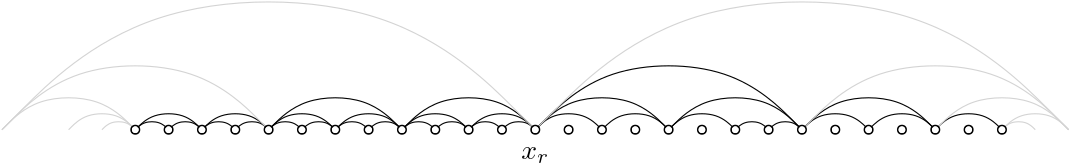 <?xml version="1.0"?>
<!DOCTYPE ipe SYSTEM "ipe.dtd">
<ipe version="70010" creator="Ipe 7.0.10">
<info created="D:20120312090323" modified="D:20120327154127"/>
<ipestyle name="basic">
<symbol name="arrow/arc(spx)">
<path stroke="sym-stroke" fill="sym-stroke" pen="sym-pen">
0 0 m
-1 0.333 l
-1 -0.333 l
h
</path>
</symbol>
<symbol name="arrow/farc(spx)">
<path stroke="sym-stroke" fill="white" pen="sym-pen">
0 0 m
-1 0.333 l
-1 -0.333 l
h
</path>
</symbol>
<symbol name="mark/circle(sx)" transformations="translations">
<path fill="sym-stroke">
0.6 0 0 0.6 0 0 e
0.4 0 0 0.4 0 0 e
</path>
</symbol>
<symbol name="mark/disk(sx)" transformations="translations">
<path fill="sym-stroke">
0.6 0 0 0.6 0 0 e
</path>
</symbol>
<symbol name="mark/fdisk(sfx)" transformations="translations">
<group>
<path fill="sym-stroke" fillrule="eofill">
0.6 0 0 0.6 0 0 e
0.4 0 0 0.4 0 0 e
</path>
<path fill="sym-fill">
0.4 0 0 0.4 0 0 e
</path>
</group>
</symbol>
<symbol name="mark/box(sx)" transformations="translations">
<path fill="sym-stroke" fillrule="eofill">
-0.6 -0.6 m
0.6 -0.6 l
0.6 0.6 l
-0.6 0.6 l
h
-0.4 -0.4 m
0.4 -0.4 l
0.4 0.4 l
-0.4 0.4 l
h
</path>
</symbol>
<symbol name="mark/square(sx)" transformations="translations">
<path fill="sym-stroke">
-0.6 -0.6 m
0.6 -0.6 l
0.6 0.6 l
-0.6 0.6 l
h
</path>
</symbol>
<symbol name="mark/fsquare(sfx)" transformations="translations">
<group>
<path fill="sym-stroke" fillrule="eofill">
-0.6 -0.6 m
0.6 -0.6 l
0.6 0.6 l
-0.6 0.6 l
h
-0.4 -0.4 m
0.4 -0.4 l
0.4 0.4 l
-0.4 0.4 l
h
</path>
<path fill="sym-fill">
-0.4 -0.4 m
0.4 -0.4 l
0.4 0.4 l
-0.4 0.4 l
h
</path>
</group>
</symbol>
<symbol name="mark/cross(sx)" transformations="translations">
<group>
<path fill="sym-stroke">
-0.43 -0.57 m
0.57 0.43 l
0.43 0.57 l
-0.57 -0.43 l
h
</path>
<path fill="sym-stroke">
-0.43 0.57 m
0.57 -0.43 l
0.43 -0.57 l
-0.57 0.43 l
h
</path>
</group>
</symbol>
<symbol name="arrow/fnormal(spx)">
<path stroke="sym-stroke" fill="white" pen="sym-pen">
0 0 m
-1 0.333 l
-1 -0.333 l
h
</path>
</symbol>
<symbol name="arrow/pointed(spx)">
<path stroke="sym-stroke" fill="sym-stroke" pen="sym-pen">
0 0 m
-1 0.333 l
-0.8 0 l
-1 -0.333 l
h
</path>
</symbol>
<symbol name="arrow/fpointed(spx)">
<path stroke="sym-stroke" fill="white" pen="sym-pen">
0 0 m
-1 0.333 l
-0.8 0 l
-1 -0.333 l
h
</path>
</symbol>
<symbol name="arrow/linear(spx)">
<path stroke="sym-stroke" pen="sym-pen">
-1 0.333 m
0 0 l
-1 -0.333 l
</path>
</symbol>
<symbol name="arrow/fdouble(spx)">
<path stroke="sym-stroke" fill="white" pen="sym-pen">
0 0 m
-1 0.333 l
-1 -0.333 l
h
-1 0 m
-2 0.333 l
-2 -0.333 l
h
</path>
</symbol>
<symbol name="arrow/double(spx)">
<path stroke="sym-stroke" fill="sym-stroke" pen="sym-pen">
0 0 m
-1 0.333 l
-1 -0.333 l
h
-1 0 m
-2 0.333 l
-2 -0.333 l
h
</path>
</symbol>
<pen name="heavier" value="0.8"/>
<pen name="fat" value="1.2"/>
<pen name="ultrafat" value="2"/>
<symbolsize name="large" value="5"/>
<symbolsize name="small" value="2"/>
<symbolsize name="tiny" value="1.1"/>
<arrowsize name="large" value="10"/>
<arrowsize name="small" value="5"/>
<arrowsize name="tiny" value="3"/>
<color name="red" value="1 0 0"/>
<color name="green" value="0 1 0"/>
<color name="blue" value="0 0 1"/>
<color name="yellow" value="1 1 0"/>
<color name="orange" value="1 0.647 0"/>
<color name="gold" value="1 0.843 0"/>
<color name="purple" value="0.627 0.125 0.941"/>
<color name="gray" value="0.745"/>
<color name="brown" value="0.647 0.165 0.165"/>
<color name="navy" value="0 0 0.502"/>
<color name="pink" value="1 0.753 0.796"/>
<color name="seagreen" value="0.18 0.545 0.341"/>
<color name="turquoise" value="0.251 0.878 0.816"/>
<color name="violet" value="0.933 0.51 0.933"/>
<color name="darkblue" value="0 0 0.545"/>
<color name="darkcyan" value="0 0.545 0.545"/>
<color name="darkgray" value="0.663"/>
<color name="darkgreen" value="0 0.392 0"/>
<color name="darkmagenta" value="0.545 0 0.545"/>
<color name="darkorange" value="1 0.549 0"/>
<color name="darkred" value="0.545 0 0"/>
<color name="lightblue" value="0.678 0.847 0.902"/>
<color name="lightcyan" value="0.878 1 1"/>
<color name="lightgray" value="0.827"/>
<color name="lightgreen" value="0.565 0.933 0.565"/>
<color name="lightyellow" value="1 1 0.878"/>
<dashstyle name="dashed" value="[4] 0"/>
<dashstyle name="dotted" value="[1 3] 0"/>
<dashstyle name="dash dotted" value="[4 2 1 2] 0"/>
<dashstyle name="dash dot dotted" value="[4 2 1 2 1 2] 0"/>
<textsize name="large" value="\large"/>
<textsize name="small" value="\small"/>
<textsize name="tiny" value="\tiny"/>
<textsize name="Large" value="\Large"/>
<textsize name="LARGE" value="\LARGE"/>
<textsize name="huge" value="\huge"/>
<textsize name="Huge" value="\Huge"/>
<textsize name="footnote" value="\footnotesize"/>
<textstyle name="center" begin="\begin{center}" end="\end{center}"/>
<textstyle name="itemize" begin="\begin{itemize}" end="\end{itemize}"/>
<textstyle name="item" begin="\begin{itemize}\item{}" end="\end{itemize}"/>
<gridsize name="4 pts" value="4"/>
<gridsize name="8 pts (~3 mm)" value="8"/>
<gridsize name="16 pts (~6 mm)" value="16"/>
<gridsize name="32 pts (~12 mm)" value="32"/>
<gridsize name="10 pts (~3.5 mm)" value="10"/>
<gridsize name="20 pts (~7 mm)" value="20"/>
<gridsize name="14 pts (~5 mm)" value="14"/>
<gridsize name="28 pts (~10 mm)" value="28"/>
<gridsize name="56 pts (~20 mm)" value="56"/>
<anglesize name="90 deg" value="90"/>
<anglesize name="60 deg" value="60"/>
<anglesize name="45 deg" value="45"/>
<anglesize name="30 deg" value="30"/>
<anglesize name="22.5 deg" value="22.5"/>
<tiling name="falling" angle="-60" step="4" width="1"/>
<tiling name="rising" angle="30" step="4" width="1"/>
</ipestyle>
<page>
<layer name="alpha"/>
<layer name="beta"/>
<layer name="gamma"/>
<view layers="alpha" active="alpha"/>
<view layers="alpha gamma" active="gamma"/>
<path layer="alpha" matrix="0.375 0 0 0.375 91.9646 219.039" stroke="black">
128 496 m
144 512
176 512
192 496 s
</path>
<path matrix="0.375 0 0 0.375 115.965 219.039" stroke="black">
128 496 m
144 512
176 512
192 496 s
</path>
<path matrix="0.375 0 0 0.375 139.965 219.039" stroke="black">
128 496 m
144 512
176 512
192 496 s
</path>
<path matrix="0.375 0 0 0.375 163.965 219.039" stroke="black">
128 496 m
144 512
176 512
192 496 s
</path>
<path matrix="0.375 0 0 0.375 187.965 219.039" stroke="black">
128 496 m
144 512
176 512
192 496 s
</path>
<path matrix="0.375 0 0 0.375 211.965 219.039" stroke="black">
128 496 m
144 512
176 512
192 496 s
</path>
<path matrix="0.375 0 0 0.375 235.965 219.039" stroke="black">
128 496 m
144 512
176 512
192 496 s
</path>
<path matrix="0.375 0 0 0.375 259.965 219.039" stroke="black">
128 496 m
144 512
176 512
192 496 s
</path>
<path matrix="0.375 0 0 0.375 283.965 219.039" stroke="black">
128 496 m
144 512
176 512
192 496 s
</path>
<path matrix="0.375 0 0 0.375 331.965 219.039" stroke="black">
128 496 m
144 512
176 512
192 496 s
</path>
<path matrix="0.375 0 0 0.375 355.965 219.039" stroke="black">
128 496 m
144 512
176 512
192 496 s
</path>
<path matrix="0.375 0 0 0.375 379.965 219.039" stroke="black">
128 496 m
144 512
176 512
192 496 s
</path>
<path matrix="0.1875 0 0 0.1875 115.965 312.039" stroke="black">
128 496 m
144 512
176 512
192 496 s
</path>
<path matrix="0.1875 0 0 0.1875 127.965 312.039" stroke="black">
128 496 m
144 512
176 512
192 496 s
</path>
<path matrix="0.1875 0 0 0.1875 139.965 312.039" stroke="black">
128 496 m
144 512
176 512
192 496 s
</path>
<path matrix="0.1875 0 0 0.1875 151.965 312.039" stroke="black">
128 496 m
144 512
176 512
192 496 s
</path>
<path matrix="0.1875 0 0 0.1875 163.965 312.039" stroke="black">
128 496 m
144 512
176 512
192 496 s
</path>
<path matrix="0.1875 0 0 0.1875 175.965 312.039" stroke="black">
128 496 m
144 512
176 512
192 496 s
</path>
<path matrix="0.1875 0 0 0.1875 187.965 312.039" stroke="black">
128 496 m
144 512
176 512
192 496 s
</path>
<path matrix="0.1875 0 0 0.1875 199.965 312.039" stroke="black">
128 496 m
144 512
176 512
192 496 s
</path>
<path matrix="0.1875 0 0 0.1875 211.965 312.039" stroke="black">
128 496 m
144 512
176 512
192 496 s
</path>
<path matrix="0.1875 0 0 0.1875 223.965 312.039" stroke="black">
128 496 m
144 512
176 512
192 496 s
</path>
<path matrix="0.1875 0 0 0.1875 235.965 312.039" stroke="black">
128 496 m
144 512
176 512
192 496 s
</path>
<path matrix="0.1875 0 0 0.1875 247.965 312.039" stroke="black">
128 496 m
144 512
176 512
192 496 s
</path>
<path matrix="0.1875 0 0 0.1875 331.965 312.039" stroke="black">
128 496 m
144 512
176 512
192 496 s
</path>
<path matrix="0.1875 0 0 0.1875 343.965 312.039" stroke="black">
128 496 m
144 512
176 512
192 496 s
</path>
<path matrix="1.5 0 0 1.5 91.9646 -338.961" stroke="black">
128 496 m
144 512
176 512
192 496 s
</path>
<path matrix="0.75 0 0 0.75 91.9646 33.0387" stroke="black">
128 496 m
144 512
176 512
192 496 s
</path>
<path matrix="0.75 0 0 0.75 139.965 33.0387" stroke="black">
128 496 m
144 512
176 512
192 496 s
</path>
<path matrix="0.75 0 0 0.75 187.965 33.0387" stroke="black">
128 496 m
144 512
176 512
192 496 s
</path>
<path matrix="0.75 0 0 0.75 235.965 33.0387" stroke="black">
128 496 m
144 512
176 512
192 496 s
</path>
<path matrix="0.75 0 0 0.75 283.965 33.0387" stroke="black">
128 496 m
144 512
176 512
192 496 s
</path>
<group matrix="0.75 0 0 0.75 70.9911 103.355">
<path matrix="2 0 0 2 -228.036 -589.754" stroke="lightgray">
128 496 m
144 512
176 512
192 496 s
</path>
<path matrix="2 0 0 2 155.964 -589.754" stroke="lightgray">
128 496 m
144 512
176 512
192 496 s
</path>
<path matrix="1 0 0 1 347.965 -93.7544" stroke="lightgray">
128 496 m
144 512
176 512
192 496 s
</path>
<path matrix="0.5 0 0 0.5 443.965 154.246" stroke="lightgray">
128 496 m
144 512
176 512
192 496 s
</path>
<path matrix="0.25 0 0 0.25 475.965 278.246" stroke="lightgray">
128 496 m
144 512
176 512
192 496 s
</path>
<path matrix="0.25 0 0 0.25 43.9643 278.246" stroke="lightgray">
128 496 m
144 512
176 512
192 496 s
</path>
<path matrix="0.5 0 0 0.5 -4.0357 154.246" stroke="lightgray">
128 496 m
144 512
176 512
192 496 s
</path>
<path matrix="1 0 0 1 -100.036 -93.7544" stroke="lightgray">
128 496 m
144 512
176 512
192 496 s
</path>
</group>
<path matrix="3 0 0 3 -292.035 -1082.96" stroke="lightgray">
128 496 m
144 512
176 512
192 496 s
</path>
<path matrix="3 0 0 3 -100.035 -1082.96" stroke="lightgray">
128 496 m
144 512
176 512
192 496 s
</path>
<use matrix="0.75 0 0 0.75 70.9911 103.355" name="mark/fdisk(sfx)" pos="91.9646 402.246" size="normal" stroke="black" fill="white"/>
<use matrix="0.75 0 0 0.75 70.9911 103.355" name="mark/fdisk(sfx)" pos="107.965 402.246" size="normal" stroke="black" fill="white"/>
<use matrix="0.75 0 0 0.75 70.9911 103.355" name="mark/fdisk(sfx)" pos="123.965 402.246" size="normal" stroke="black" fill="white"/>
<use matrix="0.75 0 0 0.75 70.9911 103.355" name="mark/fdisk(sfx)" pos="139.965 402.246" size="normal" stroke="black" fill="white"/>
<use matrix="0.75 0 0 0.75 70.9911 103.355" name="mark/fdisk(sfx)" pos="155.965 402.246" size="normal" stroke="black" fill="white"/>
<use matrix="0.75 0 0 0.75 70.9911 103.355" name="mark/fdisk(sfx)" pos="171.965 402.246" size="normal" stroke="black" fill="white"/>
<use matrix="0.75 0 0 0.75 70.9911 103.355" name="mark/fdisk(sfx)" pos="187.965 402.246" size="normal" stroke="black" fill="white"/>
<use matrix="0.75 0 0 0.75 70.9911 103.355" name="mark/fdisk(sfx)" pos="203.965 402.246" size="normal" stroke="black" fill="white"/>
<use matrix="0.75 0 0 0.75 70.9911 103.355" name="mark/fdisk(sfx)" pos="219.965 402.246" size="normal" stroke="black" fill="white"/>
<use matrix="0.75 0 0 0.75 70.9911 103.355" name="mark/fdisk(sfx)" pos="235.965 402.246" size="normal" stroke="black" fill="white"/>
<use matrix="0.75 0 0 0.75 70.9911 103.355" name="mark/fdisk(sfx)" pos="251.965 402.246" size="normal" stroke="black" fill="white"/>
<use matrix="0.75 0 0 0.75 70.9911 103.355" name="mark/fdisk(sfx)" pos="267.965 402.246" size="normal" stroke="black" fill="white"/>
<use matrix="0.75 0 0 0.75 70.9911 103.355" name="mark/fdisk(sfx)" pos="283.965 402.246" size="normal" stroke="black" fill="white"/>
<use matrix="0.75 0 0 0.75 70.9911 103.355" name="mark/fdisk(sfx)" pos="299.965 402.246" size="normal" stroke="black" fill="white"/>
<use matrix="0.75 0 0 0.75 70.9911 103.355" name="mark/fdisk(sfx)" pos="315.965 402.246" size="normal" stroke="black" fill="white"/>
<use matrix="0.75 0 0 0.75 70.9911 103.355" name="mark/fdisk(sfx)" pos="331.965 402.246" size="normal" stroke="black" fill="white"/>
<use matrix="0.75 0 0 0.75 70.9911 103.355" name="mark/fdisk(sfx)" pos="347.965 402.246" size="normal" stroke="black" fill="white"/>
<use matrix="0.75 0 0 0.75 70.9911 103.355" name="mark/fdisk(sfx)" pos="363.965 402.246" size="normal" stroke="black" fill="white"/>
<use matrix="0.75 0 0 0.75 70.9911 103.355" name="mark/fdisk(sfx)" pos="379.965 402.246" size="normal" stroke="black" fill="white"/>
<use matrix="0.75 0 0 0.75 70.9911 103.355" name="mark/fdisk(sfx)" pos="395.965 402.246" size="normal" stroke="black" fill="white"/>
<use matrix="0.75 0 0 0.75 70.9911 103.355" name="mark/fdisk(sfx)" pos="411.965 402.246" size="normal" stroke="black" fill="white"/>
<use matrix="0.75 0 0 0.75 70.9911 103.355" name="mark/fdisk(sfx)" pos="427.965 402.246" size="normal" stroke="black" fill="white"/>
<use matrix="0.75 0 0 0.75 70.9911 103.355" name="mark/fdisk(sfx)" pos="443.965 402.246" size="normal" stroke="black" fill="white"/>
<use matrix="0.75 0 0 0.75 70.9911 103.355" name="mark/fdisk(sfx)" pos="459.965 402.246" size="normal" stroke="black" fill="white"/>
<use matrix="0.75 0 0 0.75 70.9911 103.355" name="mark/fdisk(sfx)" pos="475.965 402.246" size="normal" stroke="black" fill="white"/>
<use matrix="0.75 0 0 0.75 70.9911 103.355" name="mark/fdisk(sfx)" pos="491.965 402.246" size="normal" stroke="black" fill="white"/>
<use matrix="0.75 0 0 0.75 70.9911 103.355" name="mark/fdisk(sfx)" pos="507.965 402.246" size="normal" stroke="black" fill="white"/>
<text matrix="0.75 0 0 0.75 71.7283 102.906" transformations="translations" pos="282.982 388.824" stroke="black" type="label" halign="center" valign="baseline">$x_r$</text>
<use layer="gamma" matrix="0.75 0 0 0.75 70.9911 103.355" name="mark/disk(sx)" pos="123.965 402.246" size="normal" stroke="black"/>
<use matrix="0.75 0 0 0.75 70.9911 103.355" name="mark/disk(sx)" pos="219.965 402.246" size="normal" stroke="black"/>
<use matrix="0.75 0 0 0.75 70.9911 103.355" name="mark/disk(sx)" pos="395.965 402.246" size="normal" stroke="black"/>
<use matrix="0.75 0 0 0.75 70.9911 103.355" name="mark/cross(sx)" pos="107.965 402.246" size="normal" stroke="black"/>
<use matrix="0.75 0 0 0.75 70.9911 103.355" name="mark/cross(sx)" pos="139.965 402.246" size="normal" stroke="black"/>
<use matrix="0.75 0 0 0.75 70.9911 103.355" name="mark/cross(sx)" pos="203.965 402.246" size="normal" stroke="black"/>
<use matrix="0.75 0 0 0.75 70.9911 103.355" name="mark/cross(sx)" pos="187.965 402.246" size="normal" stroke="black"/>
<use matrix="0.75 0 0 0.75 70.9911 103.355" name="mark/cross(sx)" pos="171.965 402.246" size="normal" stroke="black"/>
<use matrix="0.75 0 0 0.75 70.9911 103.355" name="mark/cross(sx)" pos="235.965 402.246" size="normal" stroke="black"/>
<use matrix="0.75 0 0 0.75 70.9911 103.355" name="mark/cross(sx)" pos="251.965 402.246" size="normal" stroke="black"/>
<use matrix="0.75 0 0 0.75 70.9911 103.355" name="mark/cross(sx)" pos="267.965 402.246" size="normal" stroke="black"/>
<use name="mark/disk(sx)" pos="451.965 405.039" size="normal" stroke="black"/>
<use name="mark/cross(sx)" pos="439.965 405.039" size="normal" stroke="black"/>
<path matrix="0.375 0 0 0.375 307.965 219.04" stroke="black">
128 496 m
144 512
176 512
192 496 s
</path>
<path matrix="0.1875 0 0 0.1875 259.965 312.039" stroke="black">
128 496 m
144 512
176 512
192 496 s
</path>
<path matrix="0.1875 0 0 0.1875 271.965 312.039" stroke="black">
128 496 m
144 512
176 512
192 496 s
</path>
<path matrix="0.1875 0 0 0.1875 283.965 312.039" stroke="black">
128 496 m
144 512
176 512
192 496 s
</path>
<path matrix="0.1875 0 0 0.1875 295.965 312.039" stroke="black">
128 496 m
144 512
176 512
192 496 s
</path>
<path matrix="0.1875 0 0 0.1875 307.965 312.039" stroke="black">
128 496 m
144 512
176 512
192 496 s
</path>
<path matrix="0.1875 0 0 0.1875 319.965 312.039" stroke="black">
128 496 m
144 512
176 512
192 496 s
</path>
<path matrix="0.1875 0 0 0.1875 355.965 312.039" stroke="black">
128 496 m
144 512
176 512
192 496 s
</path>
<path matrix="0.1875 0 0 0.1875 367.965 312.039" stroke="black">
128 496 m
144 512
176 512
192 496 s
</path>
<path matrix="0.1875 0 0 0.1875 379.965 312.039" stroke="black">
128 496 m
144 512
176 512
192 496 s
</path>
<path matrix="0.1875 0 0 0.1875 391.965 312.039" stroke="black">
128 496 m
144 512
176 512
192 496 s
</path>
<path matrix="0.1875 0 0 0.1875 415.965 312.039" stroke="black">
128 496 m
144 512
176 512
192 496 s
</path>
<path matrix="1.5 0 0 1.5 -4.03515 -338.961" stroke="black">
128 496 m
144 512
176 512
192 496 s
</path>
<path matrix="0.75 0 0 0.75 43.9646 33.0392" stroke="black">
128 496 m
144 512
176 512
192 496 s
</path>
<path matrix="0.375 0 0 0.375 307.965 219.04" stroke="purple" pen="fat">
128 496 m
144 512
176 512
192 496 s
</path>
<path matrix="0.1875 0 0 0.1875 259.965 312.039" stroke="purple" pen="fat">
128 496 m
144 512
176 512
192 496 s
</path>
<path matrix="0.1875 0 0 0.1875 271.965 312.039" stroke="purple" pen="fat">
128 496 m
144 512
176 512
192 496 s
</path>
<path matrix="0.1875 0 0 0.1875 283.965 312.039" stroke="purple" pen="fat">
128 496 m
144 512
176 512
192 496 s
</path>
<path matrix="0.1875 0 0 0.1875 295.965 312.039" stroke="purple" pen="fat">
128 496 m
144 512
176 512
192 496 s
</path>
<path matrix="0.1875 0 0 0.1875 307.965 312.039" stroke="purple" pen="fat">
128 496 m
144 512
176 512
192 496 s
</path>
<path matrix="0.1875 0 0 0.1875 319.965 312.039" stroke="purple" pen="fat">
128 496 m
144 512
176 512
192 496 s
</path>
<path matrix="0.1875 0 0 0.1875 355.965 312.039" stroke="purple" pen="fat">
128 496 m
144 512
176 512
192 496 s
</path>
<path matrix="0.1875 0 0 0.1875 367.965 312.039" stroke="purple" pen="fat">
128 496 m
144 512
176 512
192 496 s
</path>
<path matrix="0.1875 0 0 0.1875 379.965 312.039" stroke="purple" pen="fat">
128 496 m
144 512
176 512
192 496 s
</path>
<path matrix="0.1875 0 0 0.1875 391.965 312.039" stroke="purple" pen="fat">
128 496 m
144 512
176 512
192 496 s
</path>
<path matrix="1.5 0 0 1.5 -4.03515 -338.961" stroke="purple" pen="fat">
128 496 m
144 512
176 512
192 496 s
</path>
<path matrix="0.75 0 0 0.75 43.9646 33.0392" stroke="purple" pen="fat">
128 496 m
144 512
176 512
192 496 s
</path>
<path matrix="0.1875 0 0 0.1875 403.965 312.039" stroke="black">
128 496 m
144 512
176 512
192 496 s
</path>
</page>
</ipe>

